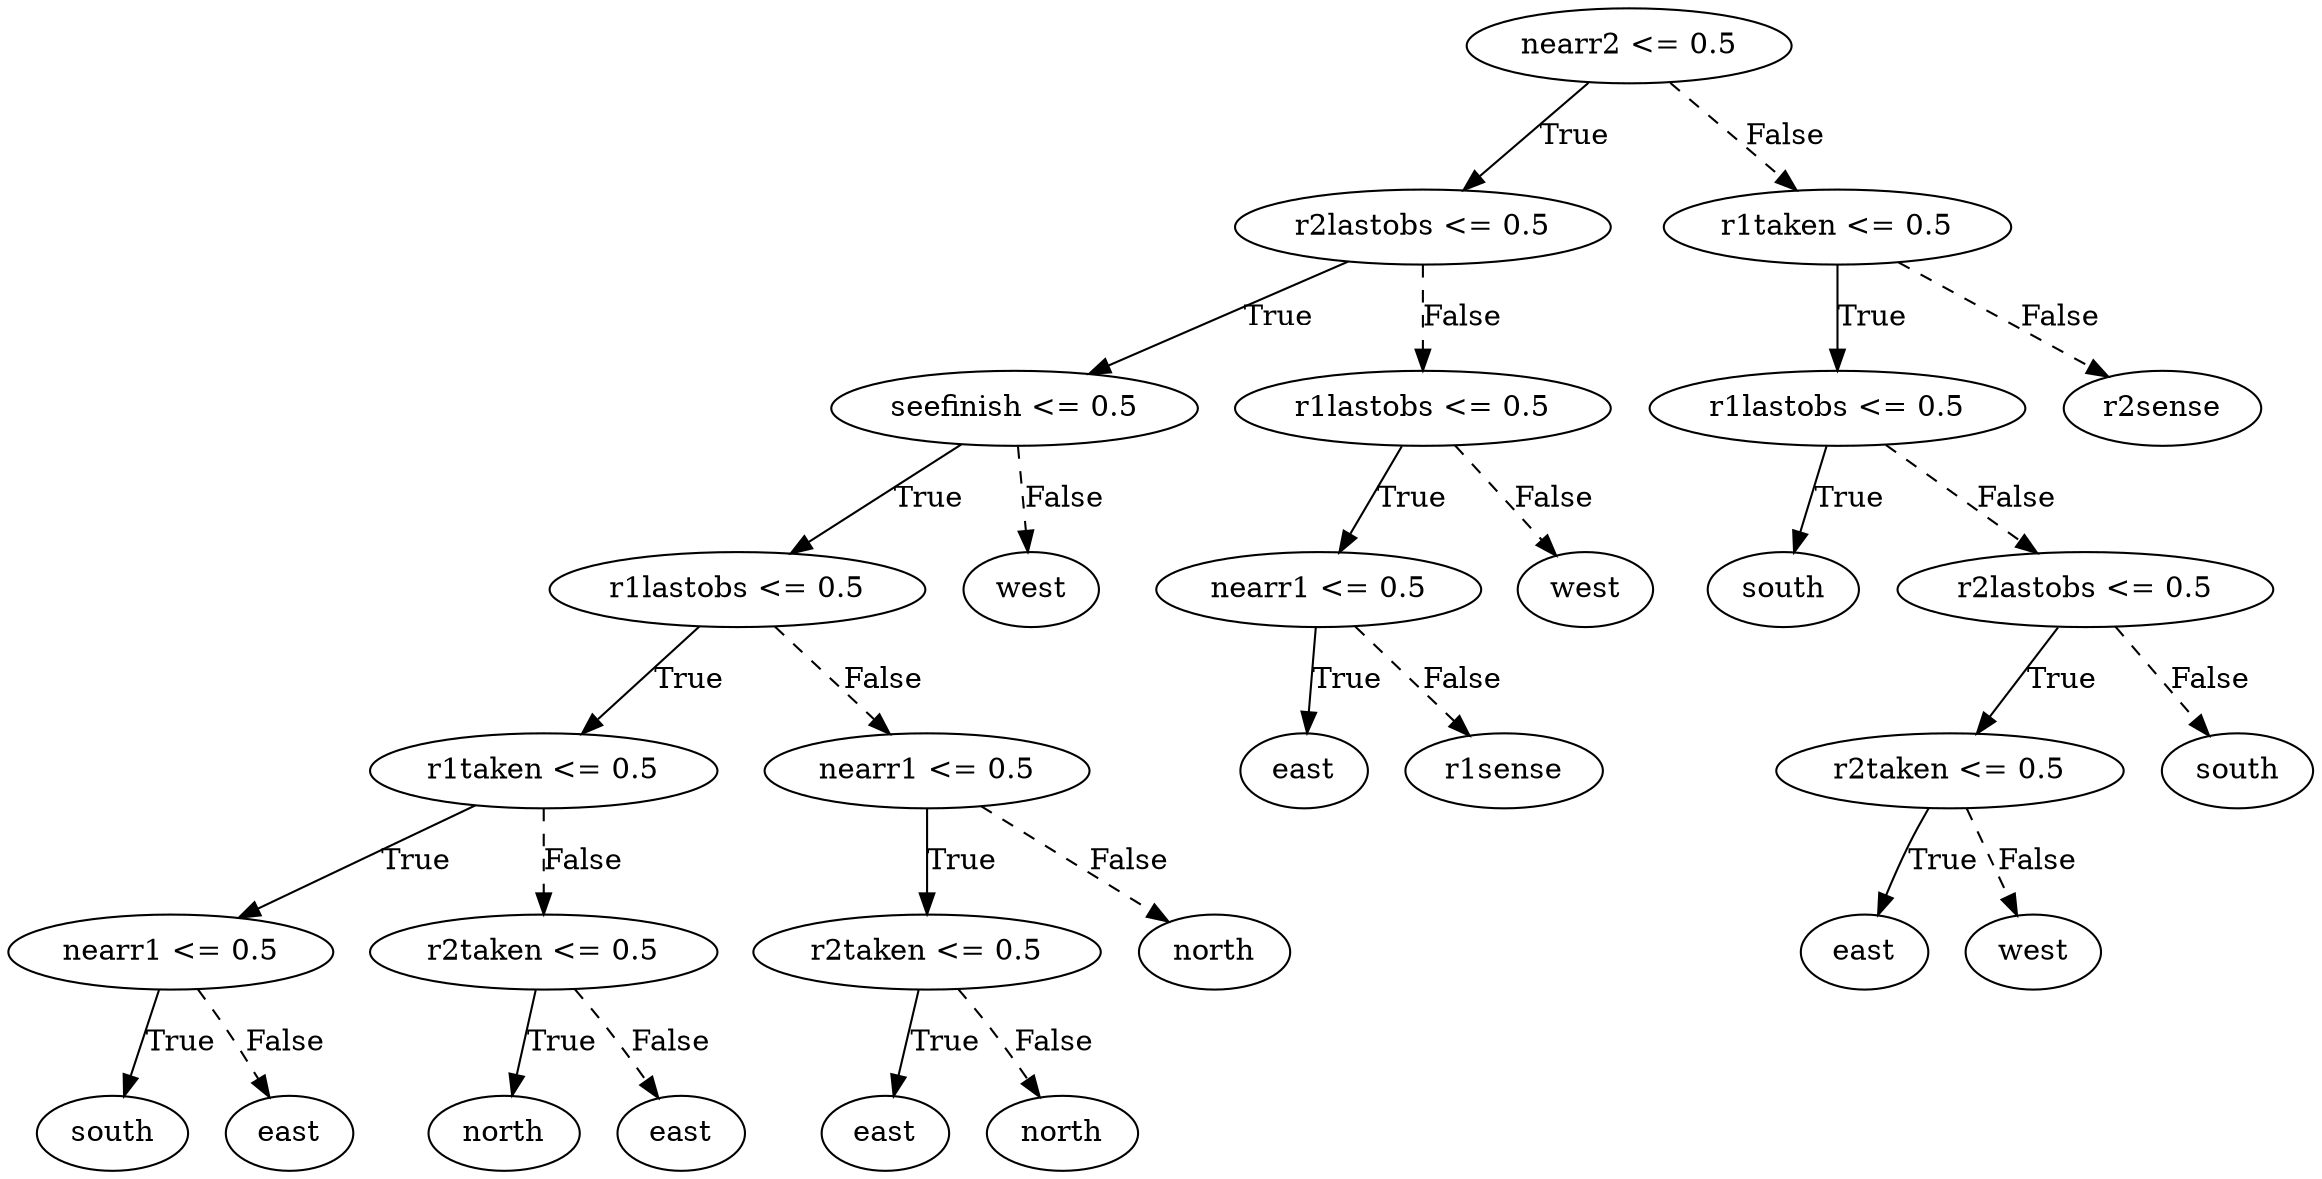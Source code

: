 digraph {
0 [label="nearr2 <= 0.5"];
1 [label="r2lastobs <= 0.5"];
2 [label="seefinish <= 0.5"];
3 [label="r1lastobs <= 0.5"];
4 [label="r1taken <= 0.5"];
5 [label="nearr1 <= 0.5"];
6 [label="south"];
5 -> 6 [label="True"];
7 [label="east"];
5 -> 7 [style="dashed", label="False"];
4 -> 5 [label="True"];
8 [label="r2taken <= 0.5"];
9 [label="north"];
8 -> 9 [label="True"];
10 [label="east"];
8 -> 10 [style="dashed", label="False"];
4 -> 8 [style="dashed", label="False"];
3 -> 4 [label="True"];
11 [label="nearr1 <= 0.5"];
12 [label="r2taken <= 0.5"];
13 [label="east"];
12 -> 13 [label="True"];
14 [label="north"];
12 -> 14 [style="dashed", label="False"];
11 -> 12 [label="True"];
15 [label="north"];
11 -> 15 [style="dashed", label="False"];
3 -> 11 [style="dashed", label="False"];
2 -> 3 [label="True"];
16 [label="west"];
2 -> 16 [style="dashed", label="False"];
1 -> 2 [label="True"];
17 [label="r1lastobs <= 0.5"];
18 [label="nearr1 <= 0.5"];
19 [label="east"];
18 -> 19 [label="True"];
20 [label="r1sense"];
18 -> 20 [style="dashed", label="False"];
17 -> 18 [label="True"];
21 [label="west"];
17 -> 21 [style="dashed", label="False"];
1 -> 17 [style="dashed", label="False"];
0 -> 1 [label="True"];
22 [label="r1taken <= 0.5"];
23 [label="r1lastobs <= 0.5"];
24 [label="south"];
23 -> 24 [label="True"];
25 [label="r2lastobs <= 0.5"];
26 [label="r2taken <= 0.5"];
27 [label="east"];
26 -> 27 [label="True"];
28 [label="west"];
26 -> 28 [style="dashed", label="False"];
25 -> 26 [label="True"];
29 [label="south"];
25 -> 29 [style="dashed", label="False"];
23 -> 25 [style="dashed", label="False"];
22 -> 23 [label="True"];
30 [label="r2sense"];
22 -> 30 [style="dashed", label="False"];
0 -> 22 [style="dashed", label="False"];

}